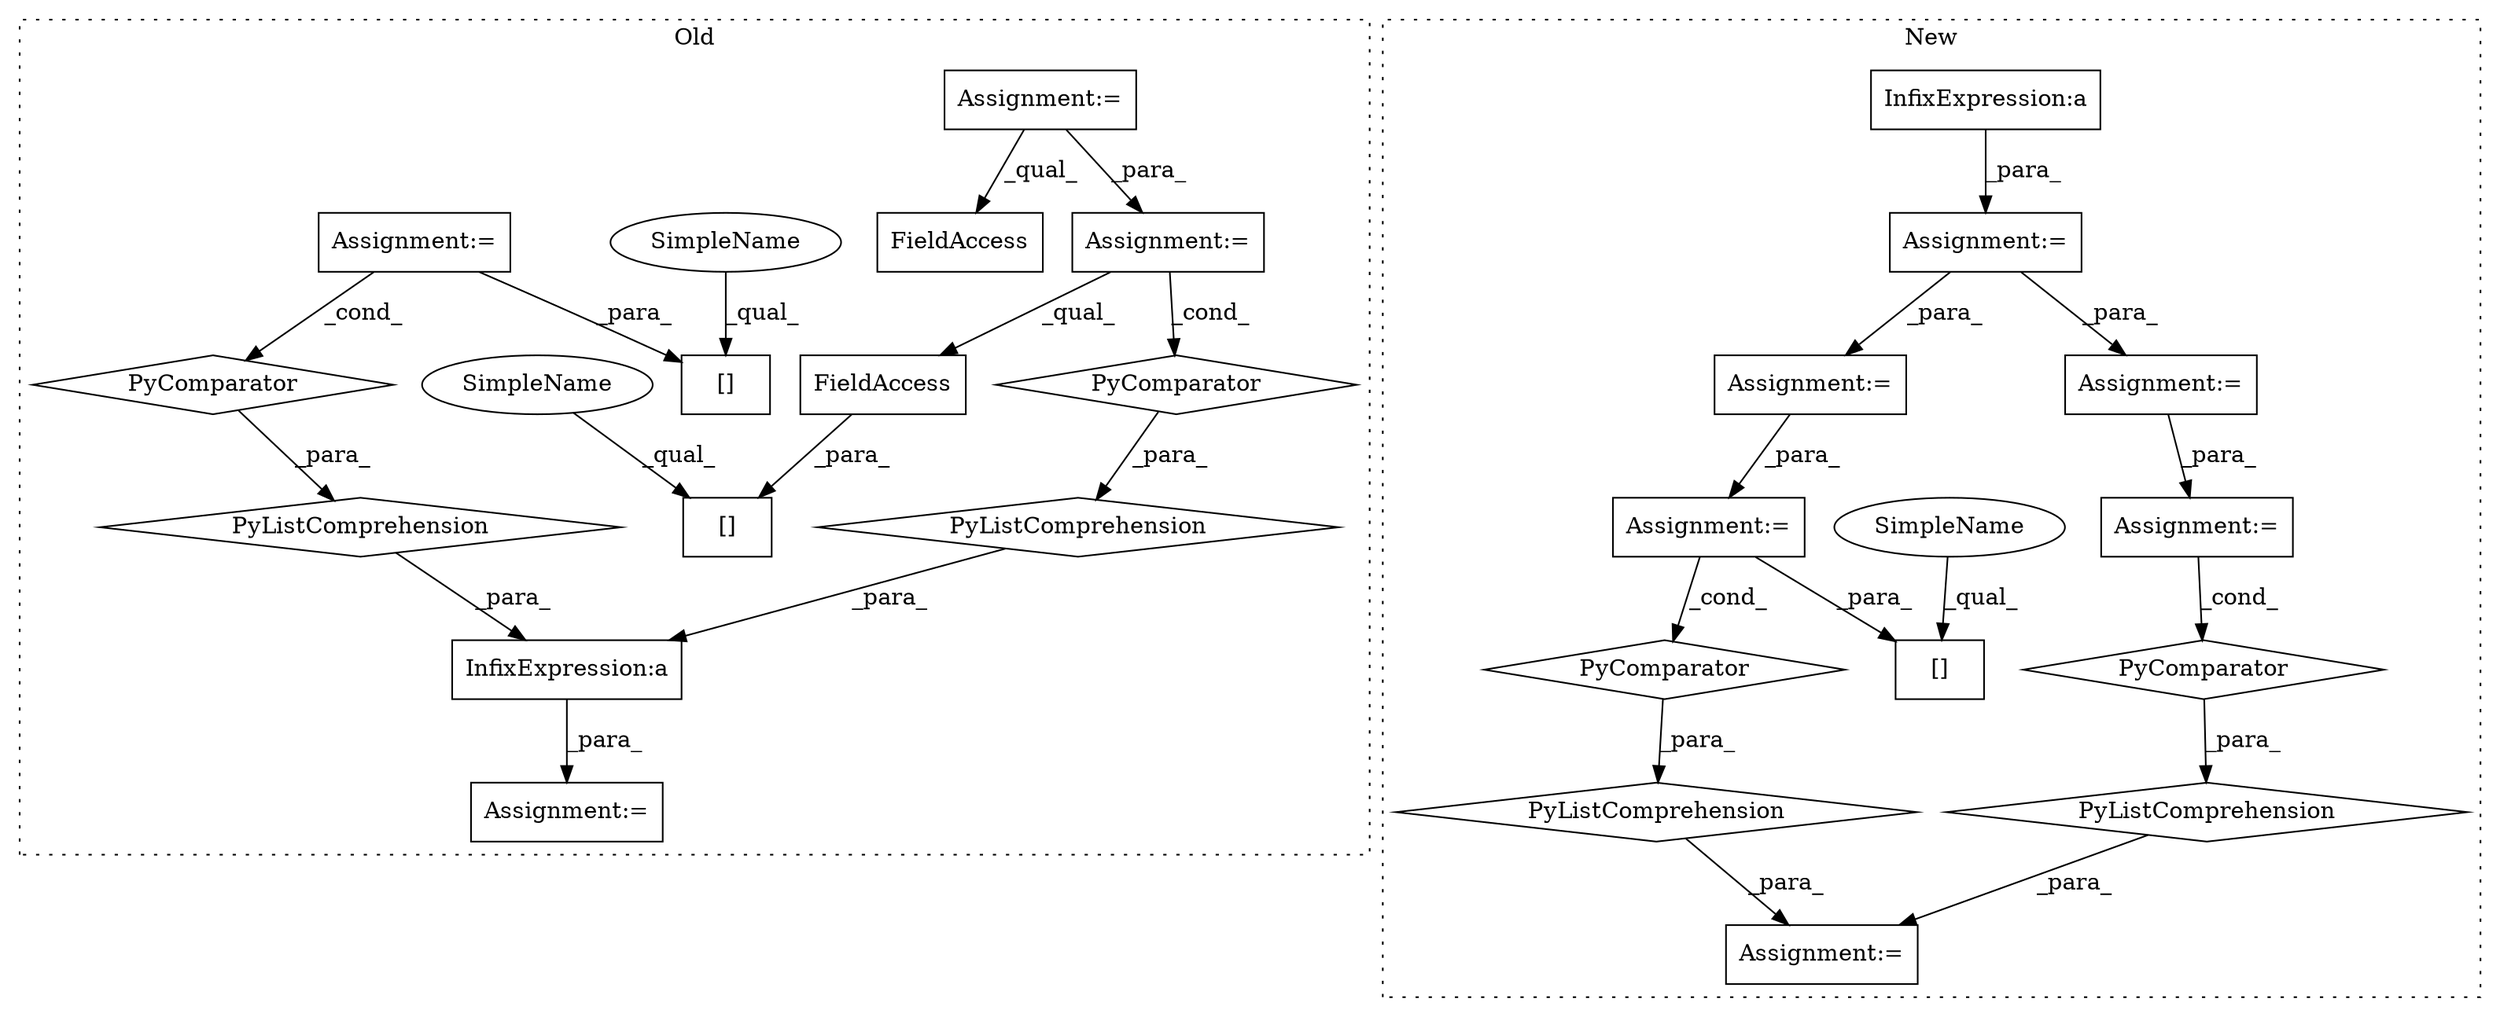 digraph G {
subgraph cluster0 {
1 [label="PyListComprehension" a="109" s="1389" l="137" shape="diamond"];
5 [label="PyComparator" a="113" s="1473" l="45" shape="diamond"];
6 [label="Assignment:=" a="7" s="585" l="1" shape="box"];
9 [label="Assignment:=" a="7" s="1375" l="1" shape="box"];
11 [label="FieldAccess" a="22" s="1547" l="9" shape="box"];
12 [label="FieldAccess" a="22" s="1402" l="9" shape="box"];
13 [label="InfixExpression:a" a="27" s="1665" l="14" shape="box"];
15 [label="[]" a="2" s="1389,1411" l="13,1" shape="box"];
17 [label="PyListComprehension" a="109" s="1679" l="144" shape="diamond"];
18 [label="[]" a="2" s="1679,1708" l="13,1" shape="box"];
19 [label="PyComparator" a="113" s="1775" l="40" shape="diamond"];
24 [label="Assignment:=" a="7" s="1473" l="45" shape="box"];
25 [label="Assignment:=" a="7" s="1775" l="40" shape="box"];
26 [label="SimpleName" a="42" s="1679" l="12" shape="ellipse"];
27 [label="SimpleName" a="42" s="1389" l="12" shape="ellipse"];
label = "Old";
style="dotted";
}
subgraph cluster1 {
2 [label="PyListComprehension" a="109" s="2026" l="123" shape="diamond"];
3 [label="Assignment:=" a="7" s="2102" l="39" shape="box"];
4 [label="PyComparator" a="113" s="2102" l="39" shape="diamond"];
7 [label="Assignment:=" a="7" s="1889" l="1" shape="box"];
8 [label="Assignment:=" a="7" s="1064" l="2" shape="box"];
10 [label="Assignment:=" a="7" s="1840" l="1" shape="box"];
14 [label="InfixExpression:a" a="27" s="1158" l="3" shape="box"];
16 [label="[]" a="2" s="2026,2043" l="13,1" shape="box"];
20 [label="Assignment:=" a="7" s="1978" l="32" shape="box"];
21 [label="PyListComprehension" a="109" s="1902" l="116" shape="diamond"];
22 [label="PyComparator" a="113" s="1978" l="32" shape="diamond"];
23 [label="Assignment:=" a="7" s="1772" l="1" shape="box"];
28 [label="SimpleName" a="42" s="2026" l="12" shape="ellipse"];
label = "New";
style="dotted";
}
1 -> 13 [label="_para_"];
2 -> 7 [label="_para_"];
3 -> 4 [label="_cond_"];
3 -> 16 [label="_para_"];
4 -> 2 [label="_para_"];
5 -> 1 [label="_para_"];
6 -> 11 [label="_qual_"];
6 -> 24 [label="_para_"];
8 -> 23 [label="_para_"];
8 -> 10 [label="_para_"];
10 -> 3 [label="_para_"];
12 -> 15 [label="_para_"];
13 -> 9 [label="_para_"];
14 -> 8 [label="_para_"];
17 -> 13 [label="_para_"];
19 -> 17 [label="_para_"];
20 -> 22 [label="_cond_"];
21 -> 7 [label="_para_"];
22 -> 21 [label="_para_"];
23 -> 20 [label="_para_"];
24 -> 5 [label="_cond_"];
24 -> 12 [label="_qual_"];
25 -> 19 [label="_cond_"];
25 -> 18 [label="_para_"];
26 -> 18 [label="_qual_"];
27 -> 15 [label="_qual_"];
28 -> 16 [label="_qual_"];
}